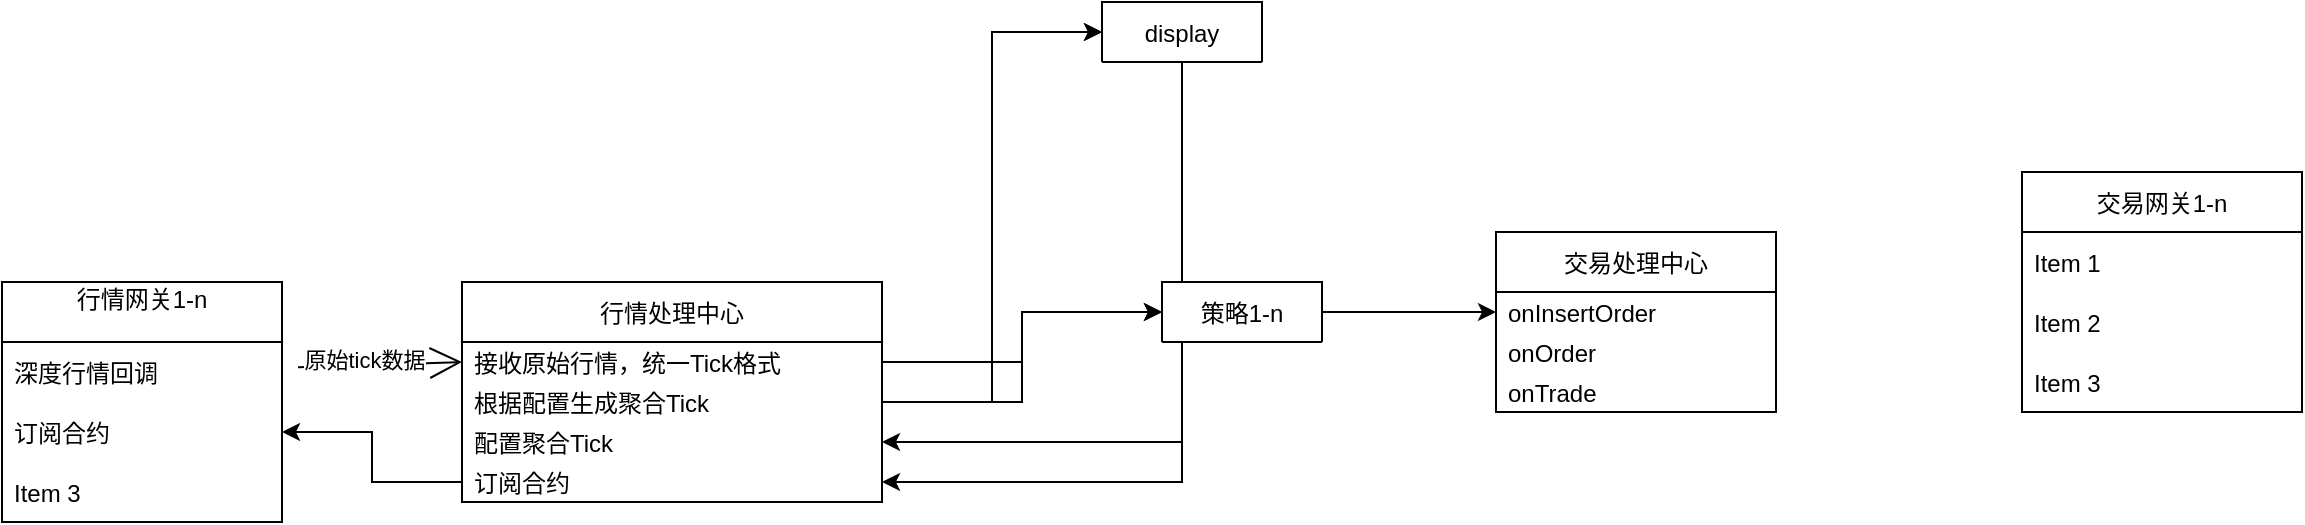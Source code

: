 <mxfile version="20.0.4" type="github">
  <diagram id="C5RBs43oDa-KdzZeNtuy" name="Page-1">
    <mxGraphModel dx="599" dy="402" grid="1" gridSize="10" guides="1" tooltips="1" connect="1" arrows="1" fold="1" page="1" pageScale="1" pageWidth="827" pageHeight="1169" math="0" shadow="0">
      <root>
        <mxCell id="WIyWlLk6GJQsqaUBKTNV-0" />
        <mxCell id="WIyWlLk6GJQsqaUBKTNV-1" parent="WIyWlLk6GJQsqaUBKTNV-0" />
        <mxCell id="gMpJyhBi3CQo7QQIgfAx-2" value="" style="edgeStyle=none;curved=1;rounded=0;orthogonalLoop=1;jettySize=auto;html=1;endArrow=open;startSize=14;endSize=14;sourcePerimeterSpacing=8;targetPerimeterSpacing=8;entryX=0;entryY=0.5;entryDx=0;entryDy=0;" parent="WIyWlLk6GJQsqaUBKTNV-1" source="A8Ga46cT87o5-AlIvQzW-38" target="gMpJyhBi3CQo7QQIgfAx-13" edge="1">
          <mxGeometry relative="1" as="geometry">
            <mxPoint x="312" y="238.898" as="targetPoint" />
            <mxPoint x="118" y="217.837" as="sourcePoint" />
          </mxGeometry>
        </mxCell>
        <mxCell id="gMpJyhBi3CQo7QQIgfAx-4" value="原始tick数据" style="edgeLabel;html=1;align=center;verticalAlign=middle;resizable=0;points=[];" parent="gMpJyhBi3CQo7QQIgfAx-2" vertex="1" connectable="0">
          <mxGeometry x="-0.176" y="3" relative="1" as="geometry">
            <mxPoint x="-1" as="offset" />
          </mxGeometry>
        </mxCell>
        <mxCell id="gMpJyhBi3CQo7QQIgfAx-12" value="行情处理中心" style="swimlane;fontStyle=0;childLayout=stackLayout;horizontal=1;startSize=30;horizontalStack=0;resizeParent=1;resizeParentMax=0;resizeLast=0;collapsible=1;marginBottom=0;hachureGap=4;" parent="WIyWlLk6GJQsqaUBKTNV-1" vertex="1">
          <mxGeometry x="310" y="170" width="210" height="110" as="geometry" />
        </mxCell>
        <mxCell id="gMpJyhBi3CQo7QQIgfAx-13" value="接收原始行情，统一Tick格式" style="text;strokeColor=none;fillColor=none;align=left;verticalAlign=middle;spacingLeft=4;spacingRight=4;overflow=hidden;points=[[0,0.5],[1,0.5]];portConstraint=eastwest;rotatable=0;hachureGap=4;" parent="gMpJyhBi3CQo7QQIgfAx-12" vertex="1">
          <mxGeometry y="30" width="210" height="20" as="geometry" />
        </mxCell>
        <mxCell id="gMpJyhBi3CQo7QQIgfAx-19" value="根据配置生成聚合Tick" style="text;strokeColor=none;fillColor=none;align=left;verticalAlign=middle;spacingLeft=4;spacingRight=4;overflow=hidden;points=[[0,0.5],[1,0.5]];portConstraint=eastwest;rotatable=0;hachureGap=4;" parent="gMpJyhBi3CQo7QQIgfAx-12" vertex="1">
          <mxGeometry y="50" width="210" height="20" as="geometry" />
        </mxCell>
        <mxCell id="gMpJyhBi3CQo7QQIgfAx-18" value="配置聚合Tick" style="text;strokeColor=none;fillColor=none;align=left;verticalAlign=middle;spacingLeft=4;spacingRight=4;overflow=hidden;points=[[0,0.5],[1,0.5]];portConstraint=eastwest;rotatable=0;hachureGap=4;" parent="gMpJyhBi3CQo7QQIgfAx-12" vertex="1">
          <mxGeometry y="70" width="210" height="20" as="geometry" />
        </mxCell>
        <mxCell id="gMpJyhBi3CQo7QQIgfAx-15" value="订阅合约" style="text;strokeColor=none;fillColor=none;align=left;verticalAlign=middle;spacingLeft=4;spacingRight=4;overflow=hidden;points=[[0,0.5],[1,0.5]];portConstraint=eastwest;rotatable=0;hachureGap=4;" parent="gMpJyhBi3CQo7QQIgfAx-12" vertex="1">
          <mxGeometry y="90" width="210" height="20" as="geometry" />
        </mxCell>
        <mxCell id="A8Ga46cT87o5-AlIvQzW-4" value="display" style="swimlane;fontStyle=0;childLayout=stackLayout;horizontal=1;startSize=30;horizontalStack=0;resizeParent=1;resizeParentMax=0;resizeLast=0;collapsible=1;marginBottom=0;" vertex="1" collapsed="1" parent="WIyWlLk6GJQsqaUBKTNV-1">
          <mxGeometry x="630" y="30" width="80" height="30" as="geometry">
            <mxRectangle x="630" y="30" width="140" height="110" as="alternateBounds" />
          </mxGeometry>
        </mxCell>
        <mxCell id="A8Ga46cT87o5-AlIvQzW-5" value="socket服务端" style="text;strokeColor=none;fillColor=none;align=left;verticalAlign=middle;spacingLeft=4;spacingRight=4;overflow=hidden;points=[[0,0.5],[1,0.5]];portConstraint=eastwest;rotatable=0;" vertex="1" parent="A8Ga46cT87o5-AlIvQzW-4">
          <mxGeometry y="30" width="140" height="20" as="geometry" />
        </mxCell>
        <mxCell id="A8Ga46cT87o5-AlIvQzW-6" value="Item 2" style="text;strokeColor=none;fillColor=none;align=left;verticalAlign=middle;spacingLeft=4;spacingRight=4;overflow=hidden;points=[[0,0.5],[1,0.5]];portConstraint=eastwest;rotatable=0;" vertex="1" parent="A8Ga46cT87o5-AlIvQzW-4">
          <mxGeometry y="50" width="140" height="30" as="geometry" />
        </mxCell>
        <mxCell id="A8Ga46cT87o5-AlIvQzW-7" value="Item 3" style="text;strokeColor=none;fillColor=none;align=left;verticalAlign=middle;spacingLeft=4;spacingRight=4;overflow=hidden;points=[[0,0.5],[1,0.5]];portConstraint=eastwest;rotatable=0;" vertex="1" parent="A8Ga46cT87o5-AlIvQzW-4">
          <mxGeometry y="80" width="140" height="30" as="geometry" />
        </mxCell>
        <mxCell id="A8Ga46cT87o5-AlIvQzW-8" style="edgeStyle=orthogonalEdgeStyle;rounded=0;orthogonalLoop=1;jettySize=auto;html=1;entryX=0;entryY=0.5;entryDx=0;entryDy=0;" edge="1" parent="WIyWlLk6GJQsqaUBKTNV-1" source="gMpJyhBi3CQo7QQIgfAx-13" target="A8Ga46cT87o5-AlIvQzW-5">
          <mxGeometry relative="1" as="geometry" />
        </mxCell>
        <mxCell id="A8Ga46cT87o5-AlIvQzW-9" style="edgeStyle=orthogonalEdgeStyle;rounded=0;orthogonalLoop=1;jettySize=auto;html=1;entryX=0;entryY=0.5;entryDx=0;entryDy=0;" edge="1" parent="WIyWlLk6GJQsqaUBKTNV-1" source="gMpJyhBi3CQo7QQIgfAx-19" target="A8Ga46cT87o5-AlIvQzW-5">
          <mxGeometry relative="1" as="geometry" />
        </mxCell>
        <mxCell id="A8Ga46cT87o5-AlIvQzW-13" style="edgeStyle=orthogonalEdgeStyle;rounded=0;orthogonalLoop=1;jettySize=auto;html=1;" edge="1" parent="WIyWlLk6GJQsqaUBKTNV-1" source="A8Ga46cT87o5-AlIvQzW-5" target="gMpJyhBi3CQo7QQIgfAx-18">
          <mxGeometry relative="1" as="geometry" />
        </mxCell>
        <mxCell id="A8Ga46cT87o5-AlIvQzW-14" style="edgeStyle=orthogonalEdgeStyle;rounded=0;orthogonalLoop=1;jettySize=auto;html=1;" edge="1" parent="WIyWlLk6GJQsqaUBKTNV-1" source="A8Ga46cT87o5-AlIvQzW-5" target="gMpJyhBi3CQo7QQIgfAx-15">
          <mxGeometry relative="1" as="geometry" />
        </mxCell>
        <mxCell id="A8Ga46cT87o5-AlIvQzW-32" style="edgeStyle=orthogonalEdgeStyle;rounded=0;orthogonalLoop=1;jettySize=auto;html=1;entryX=0;entryY=0.5;entryDx=0;entryDy=0;" edge="1" parent="WIyWlLk6GJQsqaUBKTNV-1" source="A8Ga46cT87o5-AlIvQzW-17" target="A8Ga46cT87o5-AlIvQzW-29">
          <mxGeometry relative="1" as="geometry" />
        </mxCell>
        <mxCell id="A8Ga46cT87o5-AlIvQzW-17" value="策略1-n" style="swimlane;fontStyle=0;childLayout=stackLayout;horizontal=1;startSize=30;horizontalStack=0;resizeParent=1;resizeParentMax=0;resizeLast=0;collapsible=1;marginBottom=0;" vertex="1" collapsed="1" parent="WIyWlLk6GJQsqaUBKTNV-1">
          <mxGeometry x="660" y="170" width="80" height="30" as="geometry">
            <mxRectangle x="660" y="170" width="140" height="120" as="alternateBounds" />
          </mxGeometry>
        </mxCell>
        <mxCell id="A8Ga46cT87o5-AlIvQzW-18" value="onTick" style="text;strokeColor=none;fillColor=none;align=left;verticalAlign=middle;spacingLeft=4;spacingRight=4;overflow=hidden;points=[[0,0.5],[1,0.5]];portConstraint=eastwest;rotatable=0;" vertex="1" parent="A8Ga46cT87o5-AlIvQzW-17">
          <mxGeometry y="30" width="140" height="30" as="geometry" />
        </mxCell>
        <mxCell id="A8Ga46cT87o5-AlIvQzW-19" value="onOrder" style="text;strokeColor=none;fillColor=none;align=left;verticalAlign=middle;spacingLeft=4;spacingRight=4;overflow=hidden;points=[[0,0.5],[1,0.5]];portConstraint=eastwest;rotatable=0;" vertex="1" parent="A8Ga46cT87o5-AlIvQzW-17">
          <mxGeometry y="60" width="140" height="30" as="geometry" />
        </mxCell>
        <mxCell id="A8Ga46cT87o5-AlIvQzW-20" value="onTrade" style="text;strokeColor=none;fillColor=none;align=left;verticalAlign=middle;spacingLeft=4;spacingRight=4;overflow=hidden;points=[[0,0.5],[1,0.5]];portConstraint=eastwest;rotatable=0;" vertex="1" parent="A8Ga46cT87o5-AlIvQzW-17">
          <mxGeometry y="90" width="140" height="30" as="geometry" />
        </mxCell>
        <mxCell id="A8Ga46cT87o5-AlIvQzW-25" style="edgeStyle=orthogonalEdgeStyle;rounded=0;orthogonalLoop=1;jettySize=auto;html=1;entryX=0;entryY=0.5;entryDx=0;entryDy=0;" edge="1" parent="WIyWlLk6GJQsqaUBKTNV-1" source="gMpJyhBi3CQo7QQIgfAx-13" target="A8Ga46cT87o5-AlIvQzW-18">
          <mxGeometry relative="1" as="geometry" />
        </mxCell>
        <mxCell id="A8Ga46cT87o5-AlIvQzW-26" style="edgeStyle=orthogonalEdgeStyle;rounded=0;orthogonalLoop=1;jettySize=auto;html=1;entryX=0;entryY=0.5;entryDx=0;entryDy=0;" edge="1" parent="WIyWlLk6GJQsqaUBKTNV-1" source="gMpJyhBi3CQo7QQIgfAx-19" target="A8Ga46cT87o5-AlIvQzW-18">
          <mxGeometry relative="1" as="geometry" />
        </mxCell>
        <mxCell id="A8Ga46cT87o5-AlIvQzW-28" value="交易处理中心" style="swimlane;fontStyle=0;childLayout=stackLayout;horizontal=1;startSize=30;horizontalStack=0;resizeParent=1;resizeParentMax=0;resizeLast=0;collapsible=1;marginBottom=0;" vertex="1" parent="WIyWlLk6GJQsqaUBKTNV-1">
          <mxGeometry x="827" y="145" width="140" height="90" as="geometry" />
        </mxCell>
        <mxCell id="A8Ga46cT87o5-AlIvQzW-29" value="onInsertOrder" style="text;strokeColor=none;fillColor=none;align=left;verticalAlign=middle;spacingLeft=4;spacingRight=4;overflow=hidden;points=[[0,0.5],[1,0.5]];portConstraint=eastwest;rotatable=0;" vertex="1" parent="A8Ga46cT87o5-AlIvQzW-28">
          <mxGeometry y="30" width="140" height="20" as="geometry" />
        </mxCell>
        <mxCell id="A8Ga46cT87o5-AlIvQzW-30" value="onOrder" style="text;strokeColor=none;fillColor=none;align=left;verticalAlign=middle;spacingLeft=4;spacingRight=4;overflow=hidden;points=[[0,0.5],[1,0.5]];portConstraint=eastwest;rotatable=0;" vertex="1" parent="A8Ga46cT87o5-AlIvQzW-28">
          <mxGeometry y="50" width="140" height="20" as="geometry" />
        </mxCell>
        <mxCell id="A8Ga46cT87o5-AlIvQzW-31" value="onTrade" style="text;strokeColor=none;fillColor=none;align=left;verticalAlign=middle;spacingLeft=4;spacingRight=4;overflow=hidden;points=[[0,0.5],[1,0.5]];portConstraint=eastwest;rotatable=0;" vertex="1" parent="A8Ga46cT87o5-AlIvQzW-28">
          <mxGeometry y="70" width="140" height="20" as="geometry" />
        </mxCell>
        <mxCell id="A8Ga46cT87o5-AlIvQzW-33" value="交易网关1-n" style="swimlane;fontStyle=0;childLayout=stackLayout;horizontal=1;startSize=30;horizontalStack=0;resizeParent=1;resizeParentMax=0;resizeLast=0;collapsible=1;marginBottom=0;" vertex="1" parent="WIyWlLk6GJQsqaUBKTNV-1">
          <mxGeometry x="1090" y="115" width="140" height="120" as="geometry" />
        </mxCell>
        <mxCell id="A8Ga46cT87o5-AlIvQzW-34" value="Item 1" style="text;strokeColor=none;fillColor=none;align=left;verticalAlign=middle;spacingLeft=4;spacingRight=4;overflow=hidden;points=[[0,0.5],[1,0.5]];portConstraint=eastwest;rotatable=0;" vertex="1" parent="A8Ga46cT87o5-AlIvQzW-33">
          <mxGeometry y="30" width="140" height="30" as="geometry" />
        </mxCell>
        <mxCell id="A8Ga46cT87o5-AlIvQzW-35" value="Item 2" style="text;strokeColor=none;fillColor=none;align=left;verticalAlign=middle;spacingLeft=4;spacingRight=4;overflow=hidden;points=[[0,0.5],[1,0.5]];portConstraint=eastwest;rotatable=0;" vertex="1" parent="A8Ga46cT87o5-AlIvQzW-33">
          <mxGeometry y="60" width="140" height="30" as="geometry" />
        </mxCell>
        <mxCell id="A8Ga46cT87o5-AlIvQzW-36" value="Item 3" style="text;strokeColor=none;fillColor=none;align=left;verticalAlign=middle;spacingLeft=4;spacingRight=4;overflow=hidden;points=[[0,0.5],[1,0.5]];portConstraint=eastwest;rotatable=0;" vertex="1" parent="A8Ga46cT87o5-AlIvQzW-33">
          <mxGeometry y="90" width="140" height="30" as="geometry" />
        </mxCell>
        <mxCell id="A8Ga46cT87o5-AlIvQzW-37" value="行情网关1-n&#xa;" style="swimlane;fontStyle=0;childLayout=stackLayout;horizontal=1;startSize=30;horizontalStack=0;resizeParent=1;resizeParentMax=0;resizeLast=0;collapsible=1;marginBottom=0;" vertex="1" parent="WIyWlLk6GJQsqaUBKTNV-1">
          <mxGeometry x="80" y="170" width="140" height="120" as="geometry" />
        </mxCell>
        <mxCell id="A8Ga46cT87o5-AlIvQzW-38" value="深度行情回调" style="text;strokeColor=none;fillColor=none;align=left;verticalAlign=middle;spacingLeft=4;spacingRight=4;overflow=hidden;points=[[0,0.5],[1,0.5]];portConstraint=eastwest;rotatable=0;" vertex="1" parent="A8Ga46cT87o5-AlIvQzW-37">
          <mxGeometry y="30" width="140" height="30" as="geometry" />
        </mxCell>
        <mxCell id="A8Ga46cT87o5-AlIvQzW-39" value="订阅合约" style="text;strokeColor=none;fillColor=none;align=left;verticalAlign=middle;spacingLeft=4;spacingRight=4;overflow=hidden;points=[[0,0.5],[1,0.5]];portConstraint=eastwest;rotatable=0;" vertex="1" parent="A8Ga46cT87o5-AlIvQzW-37">
          <mxGeometry y="60" width="140" height="30" as="geometry" />
        </mxCell>
        <mxCell id="A8Ga46cT87o5-AlIvQzW-40" value="Item 3" style="text;strokeColor=none;fillColor=none;align=left;verticalAlign=middle;spacingLeft=4;spacingRight=4;overflow=hidden;points=[[0,0.5],[1,0.5]];portConstraint=eastwest;rotatable=0;" vertex="1" parent="A8Ga46cT87o5-AlIvQzW-37">
          <mxGeometry y="90" width="140" height="30" as="geometry" />
        </mxCell>
        <mxCell id="A8Ga46cT87o5-AlIvQzW-41" style="edgeStyle=orthogonalEdgeStyle;rounded=0;orthogonalLoop=1;jettySize=auto;html=1;" edge="1" parent="WIyWlLk6GJQsqaUBKTNV-1" source="gMpJyhBi3CQo7QQIgfAx-15" target="A8Ga46cT87o5-AlIvQzW-39">
          <mxGeometry relative="1" as="geometry" />
        </mxCell>
      </root>
    </mxGraphModel>
  </diagram>
</mxfile>
